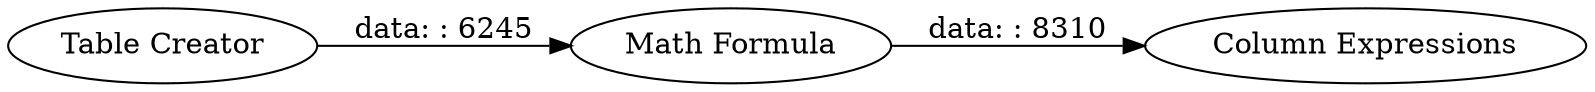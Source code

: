 digraph {
	"6192771544221688176_4" [label="Column Expressions"]
	"6192771544221688176_3" [label="Math Formula"]
	"6192771544221688176_1" [label="Table Creator"]
	"6192771544221688176_3" -> "6192771544221688176_4" [label="data: : 8310"]
	"6192771544221688176_1" -> "6192771544221688176_3" [label="data: : 6245"]
	rankdir=LR
}
